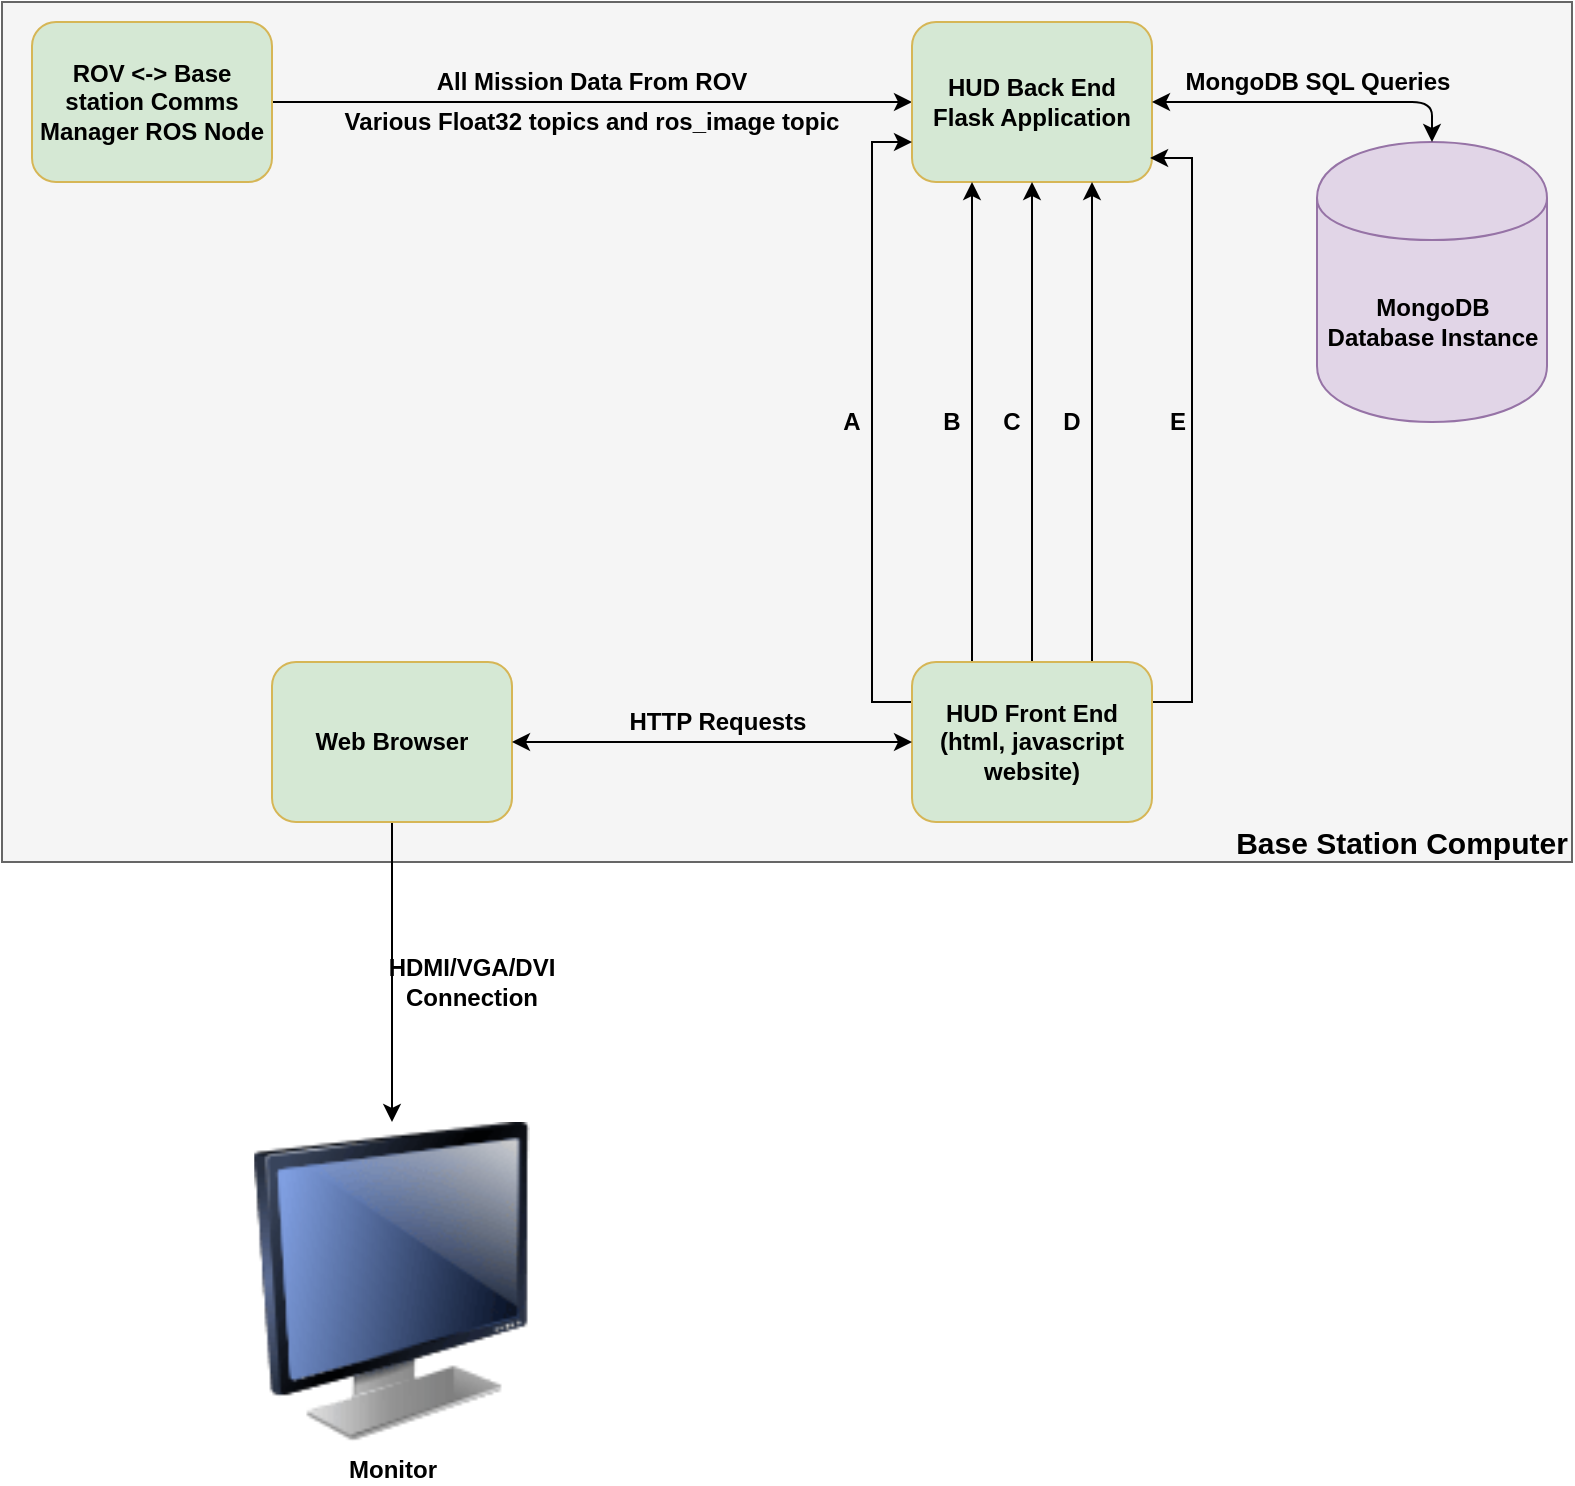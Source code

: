 <mxfile version="12.3.6" type="github" pages="1">
  <diagram id="dvayOvmPAuLTwOydBaXN" name="Page-1">
    <mxGraphModel dx="1422" dy="745" grid="1" gridSize="10" guides="1" tooltips="1" connect="1" arrows="1" fold="1" page="1" pageScale="1" pageWidth="1100" pageHeight="850" math="0" shadow="0">
      <root>
        <mxCell id="0"/>
        <mxCell id="1" parent="0"/>
        <mxCell id="P94vjSVfHrpoifT2Vlh4-1" value="" style="rounded=0;whiteSpace=wrap;html=1;fillColor=#f5f5f5;strokeColor=#666666;fontColor=#333333;" parent="1" vertex="1">
          <mxGeometry x="35" y="90" width="785" height="430" as="geometry"/>
        </mxCell>
        <mxCell id="P94vjSVfHrpoifT2Vlh4-2" value="Base Station Computer" style="text;html=1;strokeColor=none;fillColor=none;align=center;verticalAlign=middle;whiteSpace=wrap;rounded=0;fontStyle=1;fontSize=15;" parent="1" vertex="1">
          <mxGeometry x="650" y="500" width="170" height="20" as="geometry"/>
        </mxCell>
        <mxCell id="B6xwx3ypl9RkdtwZxq9E-2" style="edgeStyle=orthogonalEdgeStyle;rounded=0;orthogonalLoop=1;jettySize=auto;html=1;exitX=1;exitY=0.5;exitDx=0;exitDy=0;entryX=0;entryY=0.5;entryDx=0;entryDy=0;" edge="1" parent="1" source="P94vjSVfHrpoifT2Vlh4-3" target="P94vjSVfHrpoifT2Vlh4-4">
          <mxGeometry relative="1" as="geometry"/>
        </mxCell>
        <mxCell id="P94vjSVfHrpoifT2Vlh4-3" value="ROV &amp;lt;-&amp;gt; Base station Comms Manager ROS Node" style="rounded=1;whiteSpace=wrap;html=1;fillColor=#D5E8D4;strokeColor=#d6b656;fontStyle=1" parent="1" vertex="1">
          <mxGeometry x="50" y="100" width="120" height="80" as="geometry"/>
        </mxCell>
        <mxCell id="P94vjSVfHrpoifT2Vlh4-4" value="HUD Back End Flask Application" style="rounded=1;whiteSpace=wrap;html=1;fillColor=#D5E8D4;strokeColor=#d6b656;fontStyle=1" parent="1" vertex="1">
          <mxGeometry x="490" y="100" width="120" height="80" as="geometry"/>
        </mxCell>
        <mxCell id="P94vjSVfHrpoifT2Vlh4-20" value="&lt;b&gt;Monitor&lt;/b&gt;" style="image;html=1;labelBackgroundColor=#ffffff;image=img/lib/clip_art/computers/Monitor_128x128.png" parent="1" vertex="1">
          <mxGeometry x="145" y="650" width="170" height="160" as="geometry"/>
        </mxCell>
        <mxCell id="B6xwx3ypl9RkdtwZxq9E-13" style="edgeStyle=orthogonalEdgeStyle;rounded=0;orthogonalLoop=1;jettySize=auto;html=1;exitX=0.25;exitY=0;exitDx=0;exitDy=0;entryX=0.25;entryY=1;entryDx=0;entryDy=0;" edge="1" parent="1" source="P94vjSVfHrpoifT2Vlh4-21" target="P94vjSVfHrpoifT2Vlh4-4">
          <mxGeometry relative="1" as="geometry"/>
        </mxCell>
        <mxCell id="B6xwx3ypl9RkdtwZxq9E-16" style="edgeStyle=orthogonalEdgeStyle;rounded=0;orthogonalLoop=1;jettySize=auto;html=1;exitX=0.75;exitY=0;exitDx=0;exitDy=0;entryX=0.75;entryY=1;entryDx=0;entryDy=0;" edge="1" parent="1" source="P94vjSVfHrpoifT2Vlh4-21" target="P94vjSVfHrpoifT2Vlh4-4">
          <mxGeometry relative="1" as="geometry"/>
        </mxCell>
        <mxCell id="B6xwx3ypl9RkdtwZxq9E-17" style="edgeStyle=orthogonalEdgeStyle;rounded=0;orthogonalLoop=1;jettySize=auto;html=1;exitX=0.5;exitY=0;exitDx=0;exitDy=0;" edge="1" parent="1" source="P94vjSVfHrpoifT2Vlh4-21" target="P94vjSVfHrpoifT2Vlh4-4">
          <mxGeometry relative="1" as="geometry"/>
        </mxCell>
        <mxCell id="B6xwx3ypl9RkdtwZxq9E-18" style="edgeStyle=orthogonalEdgeStyle;rounded=0;orthogonalLoop=1;jettySize=auto;html=1;exitX=1;exitY=0.25;exitDx=0;exitDy=0;entryX=0.992;entryY=0.85;entryDx=0;entryDy=0;entryPerimeter=0;" edge="1" parent="1" source="P94vjSVfHrpoifT2Vlh4-21" target="P94vjSVfHrpoifT2Vlh4-4">
          <mxGeometry relative="1" as="geometry"/>
        </mxCell>
        <mxCell id="B6xwx3ypl9RkdtwZxq9E-19" style="edgeStyle=orthogonalEdgeStyle;rounded=0;orthogonalLoop=1;jettySize=auto;html=1;exitX=0;exitY=0.25;exitDx=0;exitDy=0;entryX=0;entryY=0.75;entryDx=0;entryDy=0;" edge="1" parent="1" source="P94vjSVfHrpoifT2Vlh4-21" target="P94vjSVfHrpoifT2Vlh4-4">
          <mxGeometry relative="1" as="geometry"/>
        </mxCell>
        <mxCell id="P94vjSVfHrpoifT2Vlh4-21" value="HUD Front End (html, javascript website)" style="rounded=1;whiteSpace=wrap;html=1;fillColor=#D5E8D4;strokeColor=#d6b656;fontStyle=1" parent="1" vertex="1">
          <mxGeometry x="490" y="420" width="120" height="80" as="geometry"/>
        </mxCell>
        <mxCell id="P94vjSVfHrpoifT2Vlh4-28" value="HDMI/VGA/DVI Connection" style="text;html=1;strokeColor=none;fillColor=none;align=center;verticalAlign=middle;whiteSpace=wrap;rounded=0;fontStyle=1" parent="1" vertex="1">
          <mxGeometry x="250" y="570" width="40" height="20" as="geometry"/>
        </mxCell>
        <mxCell id="B6xwx3ypl9RkdtwZxq9E-3" value="All Mission Data From ROV" style="text;html=1;strokeColor=none;fillColor=none;align=center;verticalAlign=middle;whiteSpace=wrap;rounded=0;fontStyle=1" vertex="1" parent="1">
          <mxGeometry x="235" y="120" width="190" height="20" as="geometry"/>
        </mxCell>
        <mxCell id="B6xwx3ypl9RkdtwZxq9E-4" value="Various Float32 topics and ros_image topic" style="text;html=1;strokeColor=none;fillColor=none;align=center;verticalAlign=middle;whiteSpace=wrap;rounded=0;fontStyle=1" vertex="1" parent="1">
          <mxGeometry x="150" y="140" width="360" height="20" as="geometry"/>
        </mxCell>
        <mxCell id="B6xwx3ypl9RkdtwZxq9E-5" value="MongoDB Database Instance" style="shape=cylinder;whiteSpace=wrap;html=1;boundedLbl=1;backgroundOutline=1;fontStyle=1;fillColor=#e1d5e7;strokeColor=#9673a6;" vertex="1" parent="1">
          <mxGeometry x="692.5" y="160" width="115" height="140" as="geometry"/>
        </mxCell>
        <mxCell id="B6xwx3ypl9RkdtwZxq9E-8" value="MongoDB SQL Queries" style="text;html=1;strokeColor=none;fillColor=none;align=center;verticalAlign=middle;whiteSpace=wrap;rounded=0;fontStyle=1" vertex="1" parent="1">
          <mxGeometry x="622.5" y="120" width="140" height="20" as="geometry"/>
        </mxCell>
        <mxCell id="B6xwx3ypl9RkdtwZxq9E-10" value="" style="endArrow=classic;startArrow=classic;html=1;exitX=1;exitY=0.5;exitDx=0;exitDy=0;entryX=0.5;entryY=0;entryDx=0;entryDy=0;" edge="1" parent="1" source="P94vjSVfHrpoifT2Vlh4-4" target="B6xwx3ypl9RkdtwZxq9E-5">
          <mxGeometry width="50" height="50" relative="1" as="geometry">
            <mxPoint x="660" y="160" as="sourcePoint"/>
            <mxPoint x="710" y="110" as="targetPoint"/>
            <Array as="points">
              <mxPoint x="750" y="140"/>
            </Array>
          </mxGeometry>
        </mxCell>
        <mxCell id="B6xwx3ypl9RkdtwZxq9E-23" style="edgeStyle=orthogonalEdgeStyle;rounded=0;orthogonalLoop=1;jettySize=auto;html=1;exitX=0.5;exitY=1;exitDx=0;exitDy=0;" edge="1" parent="1" source="B6xwx3ypl9RkdtwZxq9E-20" target="P94vjSVfHrpoifT2Vlh4-20">
          <mxGeometry relative="1" as="geometry"/>
        </mxCell>
        <mxCell id="B6xwx3ypl9RkdtwZxq9E-20" value="Web Browser" style="rounded=1;whiteSpace=wrap;html=1;fillColor=#D5E8D4;strokeColor=#d6b656;fontStyle=1" vertex="1" parent="1">
          <mxGeometry x="170" y="420" width="120" height="80" as="geometry"/>
        </mxCell>
        <mxCell id="B6xwx3ypl9RkdtwZxq9E-22" value="" style="endArrow=classic;startArrow=classic;html=1;exitX=1;exitY=0.5;exitDx=0;exitDy=0;entryX=0;entryY=0.5;entryDx=0;entryDy=0;" edge="1" parent="1" source="B6xwx3ypl9RkdtwZxq9E-20" target="P94vjSVfHrpoifT2Vlh4-21">
          <mxGeometry width="50" height="50" relative="1" as="geometry">
            <mxPoint x="380" y="500" as="sourcePoint"/>
            <mxPoint x="430" y="450" as="targetPoint"/>
          </mxGeometry>
        </mxCell>
        <mxCell id="B6xwx3ypl9RkdtwZxq9E-24" value="HTTP Requests" style="text;html=1;strokeColor=none;fillColor=none;align=center;verticalAlign=middle;whiteSpace=wrap;rounded=0;fontStyle=1" vertex="1" parent="1">
          <mxGeometry x="343" y="440" width="100" height="20" as="geometry"/>
        </mxCell>
        <mxCell id="B6xwx3ypl9RkdtwZxq9E-25" value="A" style="text;html=1;strokeColor=none;fillColor=none;align=center;verticalAlign=middle;whiteSpace=wrap;rounded=0;fontStyle=1" vertex="1" parent="1">
          <mxGeometry x="440" y="290" width="40" height="20" as="geometry"/>
        </mxCell>
        <mxCell id="B6xwx3ypl9RkdtwZxq9E-26" value="B" style="text;html=1;strokeColor=none;fillColor=none;align=center;verticalAlign=middle;whiteSpace=wrap;rounded=0;fontStyle=1" vertex="1" parent="1">
          <mxGeometry x="490" y="290" width="40" height="20" as="geometry"/>
        </mxCell>
        <mxCell id="B6xwx3ypl9RkdtwZxq9E-27" value="C" style="text;html=1;strokeColor=none;fillColor=none;align=center;verticalAlign=middle;whiteSpace=wrap;rounded=0;fontStyle=1" vertex="1" parent="1">
          <mxGeometry x="520" y="290" width="40" height="20" as="geometry"/>
        </mxCell>
        <mxCell id="B6xwx3ypl9RkdtwZxq9E-28" value="D" style="text;html=1;strokeColor=none;fillColor=none;align=center;verticalAlign=middle;whiteSpace=wrap;rounded=0;fontStyle=1" vertex="1" parent="1">
          <mxGeometry x="550" y="290" width="40" height="20" as="geometry"/>
        </mxCell>
        <mxCell id="B6xwx3ypl9RkdtwZxq9E-29" value="E" style="text;html=1;strokeColor=none;fillColor=none;align=center;verticalAlign=middle;whiteSpace=wrap;rounded=0;fontStyle=1" vertex="1" parent="1">
          <mxGeometry x="602.5" y="290" width="40" height="20" as="geometry"/>
        </mxCell>
      </root>
    </mxGraphModel>
  </diagram>
</mxfile>

